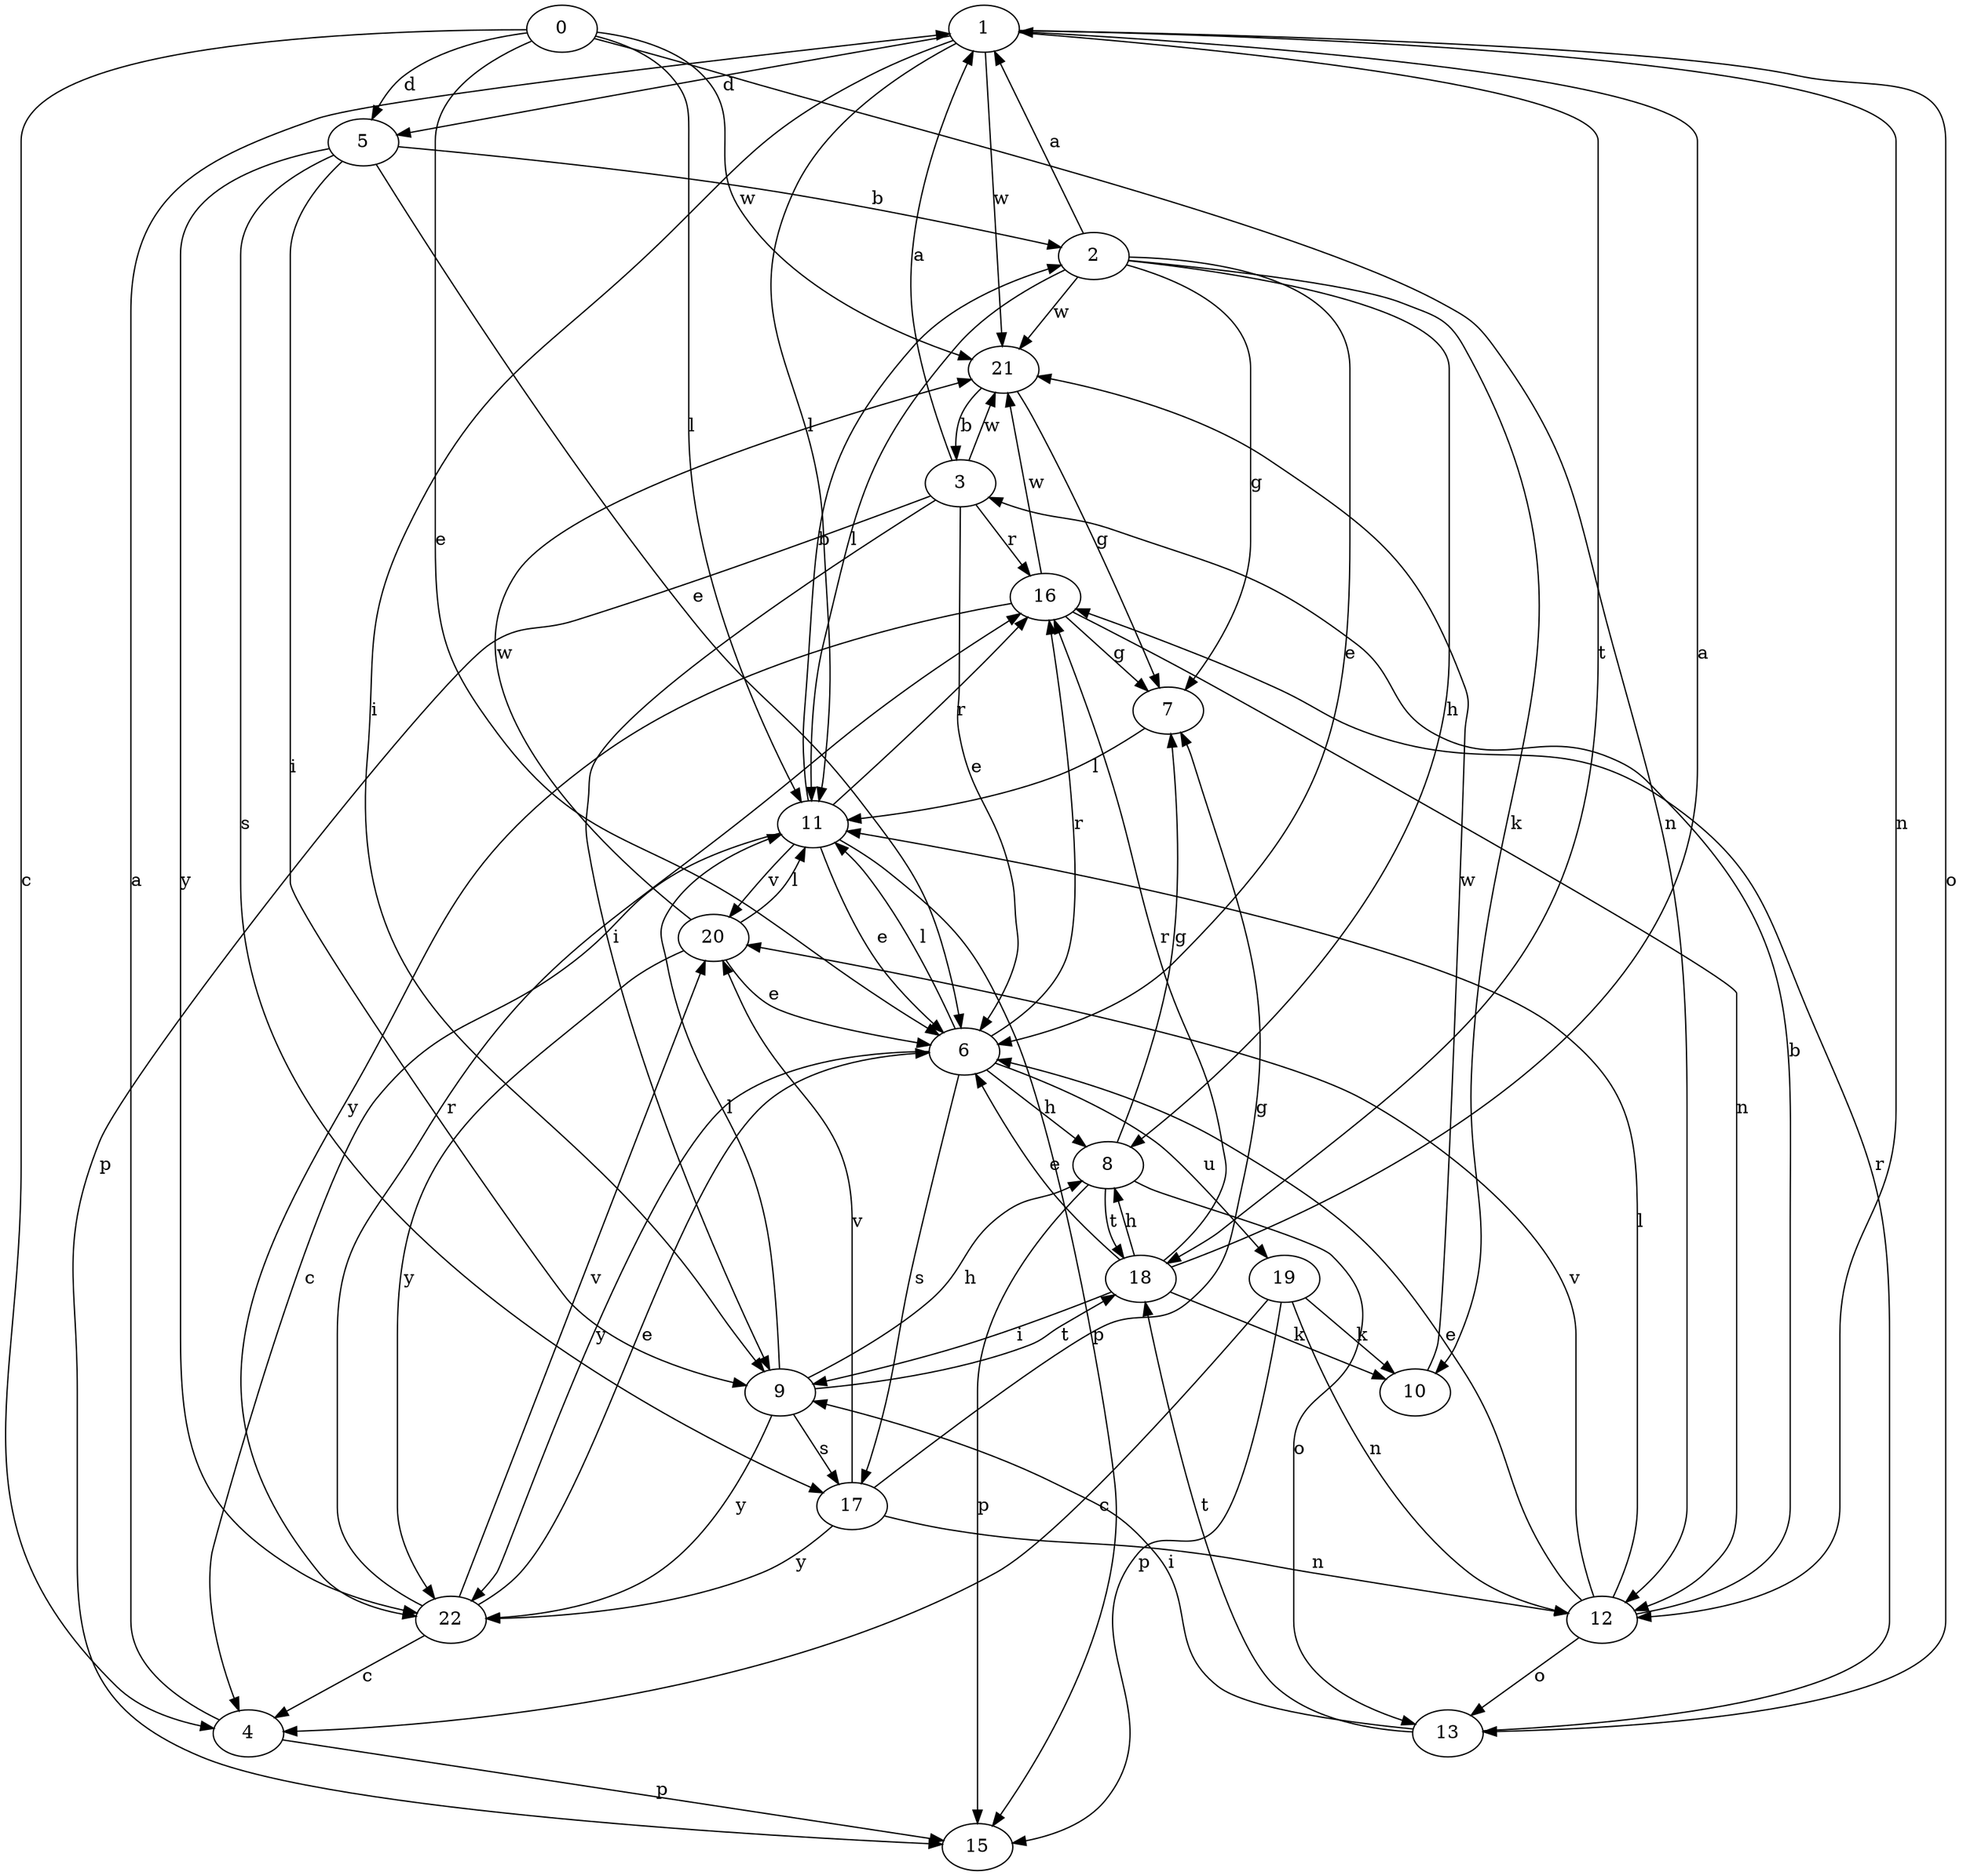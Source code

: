 strict digraph  {
1;
2;
3;
4;
5;
6;
7;
8;
9;
10;
11;
12;
13;
15;
16;
17;
18;
0;
19;
20;
21;
22;
1 -> 5  [label=d];
1 -> 9  [label=i];
1 -> 11  [label=l];
1 -> 12  [label=n];
1 -> 13  [label=o];
1 -> 18  [label=t];
1 -> 21  [label=w];
2 -> 1  [label=a];
2 -> 6  [label=e];
2 -> 7  [label=g];
2 -> 8  [label=h];
2 -> 10  [label=k];
2 -> 11  [label=l];
2 -> 21  [label=w];
3 -> 1  [label=a];
3 -> 6  [label=e];
3 -> 9  [label=i];
3 -> 15  [label=p];
3 -> 16  [label=r];
3 -> 21  [label=w];
4 -> 1  [label=a];
4 -> 15  [label=p];
5 -> 2  [label=b];
5 -> 6  [label=e];
5 -> 9  [label=i];
5 -> 17  [label=s];
5 -> 22  [label=y];
6 -> 8  [label=h];
6 -> 11  [label=l];
6 -> 16  [label=r];
6 -> 17  [label=s];
6 -> 19  [label=u];
6 -> 22  [label=y];
7 -> 11  [label=l];
8 -> 7  [label=g];
8 -> 13  [label=o];
8 -> 15  [label=p];
8 -> 18  [label=t];
9 -> 8  [label=h];
9 -> 11  [label=l];
9 -> 17  [label=s];
9 -> 18  [label=t];
9 -> 22  [label=y];
10 -> 21  [label=w];
11 -> 2  [label=b];
11 -> 4  [label=c];
11 -> 6  [label=e];
11 -> 15  [label=p];
11 -> 16  [label=r];
11 -> 20  [label=v];
12 -> 3  [label=b];
12 -> 6  [label=e];
12 -> 11  [label=l];
12 -> 13  [label=o];
12 -> 20  [label=v];
13 -> 9  [label=i];
13 -> 16  [label=r];
13 -> 18  [label=t];
16 -> 7  [label=g];
16 -> 12  [label=n];
16 -> 21  [label=w];
16 -> 22  [label=y];
17 -> 7  [label=g];
17 -> 12  [label=n];
17 -> 20  [label=v];
17 -> 22  [label=y];
18 -> 1  [label=a];
18 -> 6  [label=e];
18 -> 8  [label=h];
18 -> 9  [label=i];
18 -> 10  [label=k];
18 -> 16  [label=r];
0 -> 4  [label=c];
0 -> 5  [label=d];
0 -> 6  [label=e];
0 -> 11  [label=l];
0 -> 12  [label=n];
0 -> 21  [label=w];
19 -> 4  [label=c];
19 -> 10  [label=k];
19 -> 12  [label=n];
19 -> 15  [label=p];
20 -> 6  [label=e];
20 -> 11  [label=l];
20 -> 21  [label=w];
20 -> 22  [label=y];
21 -> 3  [label=b];
21 -> 7  [label=g];
22 -> 4  [label=c];
22 -> 6  [label=e];
22 -> 16  [label=r];
22 -> 20  [label=v];
}
